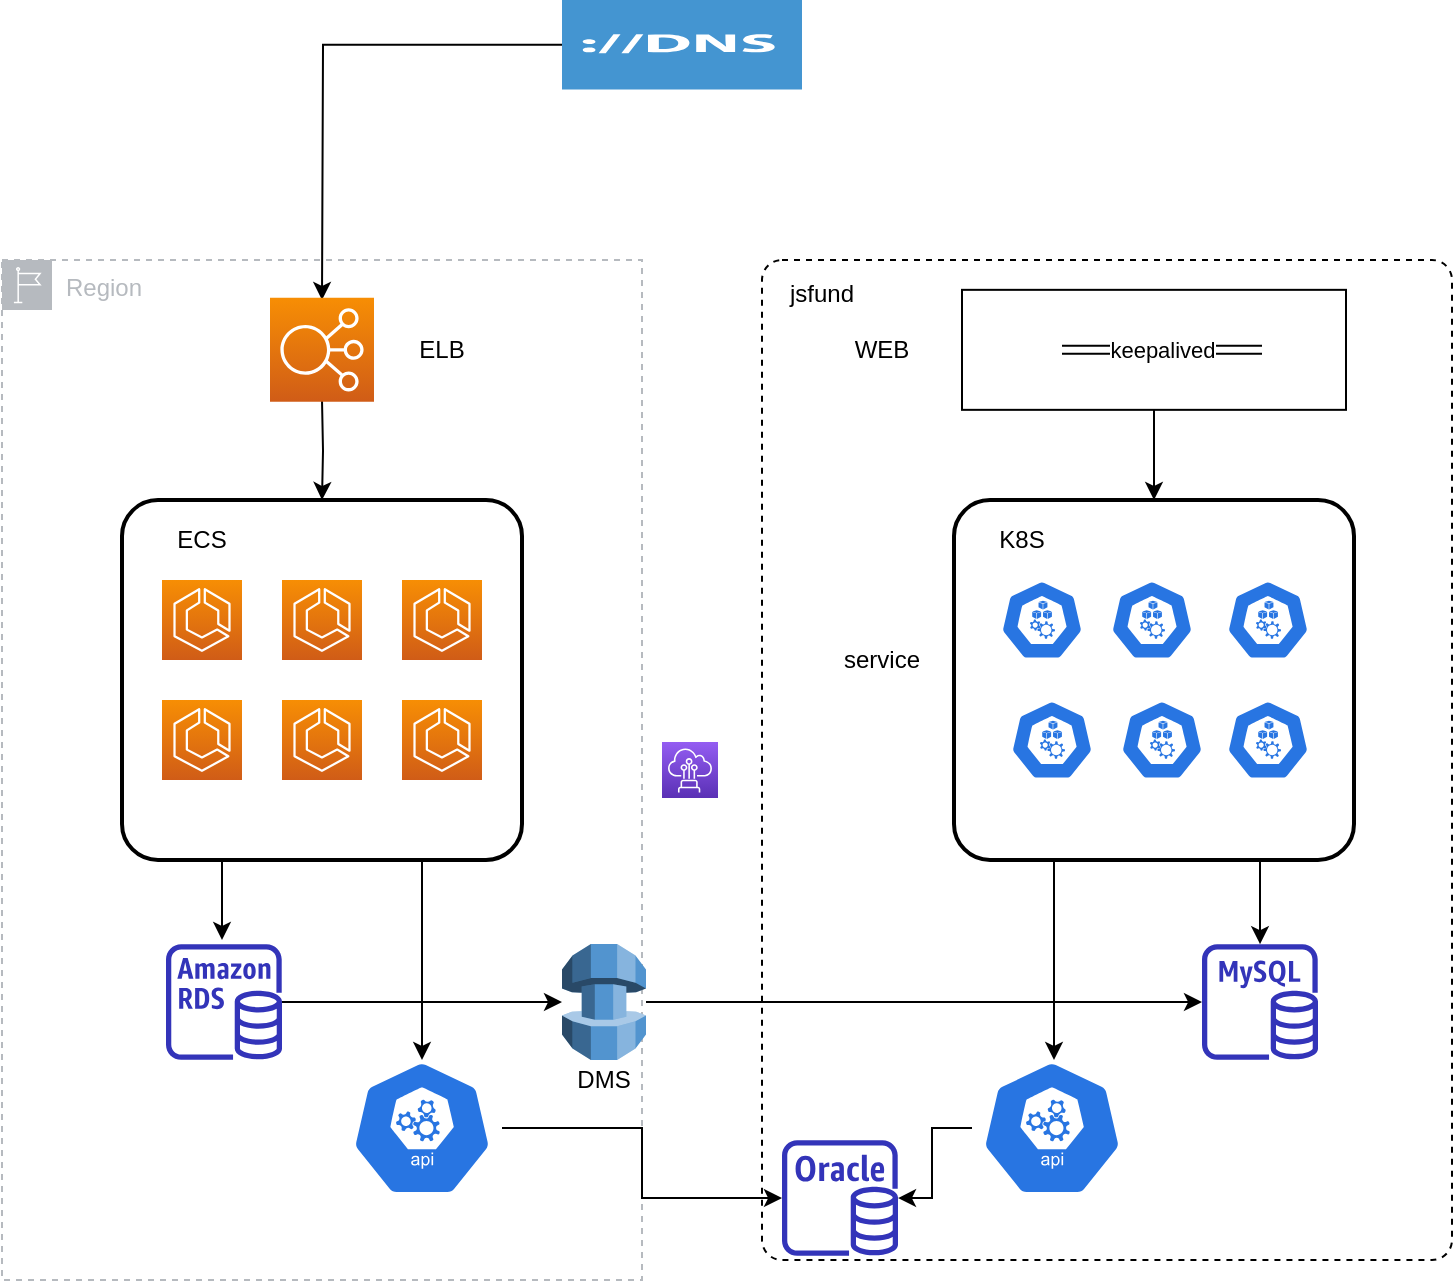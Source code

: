 <mxfile version="14.8.4" type="github">
  <diagram id="1RV4HltwWInhX89oyoip" name="Page-1">
    <mxGraphModel dx="700" dy="1612" grid="1" gridSize="10" guides="1" tooltips="1" connect="1" arrows="1" fold="1" page="1" pageScale="1" pageWidth="827" pageHeight="1169" math="0" shadow="0">
      <root>
        <mxCell id="0" />
        <mxCell id="1" parent="0" />
        <mxCell id="BmYtlWAo4eRuUHjMGVf8-31" value="" style="html=1;align=center;verticalAlign=top;rounded=1;absoluteArcSize=1;arcSize=20;dashed=1;" vertex="1" parent="1">
          <mxGeometry x="500" y="40" width="345" height="500" as="geometry" />
        </mxCell>
        <mxCell id="BmYtlWAo4eRuUHjMGVf8-68" style="edgeStyle=orthogonalEdgeStyle;rounded=0;orthogonalLoop=1;jettySize=auto;html=1;exitX=0.5;exitY=1;exitDx=0;exitDy=0;entryX=0.5;entryY=0;entryDx=0;entryDy=0;" edge="1" parent="1" source="BmYtlWAo4eRuUHjMGVf8-36" target="BmYtlWAo4eRuUHjMGVf8-39">
          <mxGeometry relative="1" as="geometry" />
        </mxCell>
        <mxCell id="BmYtlWAo4eRuUHjMGVf8-36" value="" style="rounded=0;whiteSpace=wrap;html=1;" vertex="1" parent="1">
          <mxGeometry x="600" y="54.92" width="192" height="60" as="geometry" />
        </mxCell>
        <mxCell id="BmYtlWAo4eRuUHjMGVf8-1" value="Region" style="outlineConnect=0;gradientColor=none;html=1;whiteSpace=wrap;fontSize=12;fontStyle=0;shape=mxgraph.aws4.group;grIcon=mxgraph.aws4.group_region;strokeColor=#B6BABF;fillColor=none;verticalAlign=top;align=left;spacingLeft=30;fontColor=#B6BABF;dashed=1;" vertex="1" parent="1">
          <mxGeometry x="120" y="40" width="320" height="510" as="geometry" />
        </mxCell>
        <mxCell id="BmYtlWAo4eRuUHjMGVf8-11" style="edgeStyle=orthogonalEdgeStyle;rounded=0;orthogonalLoop=1;jettySize=auto;html=1;entryX=0.5;entryY=0;entryDx=0;entryDy=0;" edge="1" parent="1" target="BmYtlWAo4eRuUHjMGVf8-4">
          <mxGeometry relative="1" as="geometry">
            <mxPoint x="280" y="109.84" as="sourcePoint" />
          </mxGeometry>
        </mxCell>
        <mxCell id="BmYtlWAo4eRuUHjMGVf8-3" value="" style="points=[[0,0,0],[0.25,0,0],[0.5,0,0],[0.75,0,0],[1,0,0],[0,1,0],[0.25,1,0],[0.5,1,0],[0.75,1,0],[1,1,0],[0,0.25,0],[0,0.5,0],[0,0.75,0],[1,0.25,0],[1,0.5,0],[1,0.75,0]];outlineConnect=0;fontColor=#232F3E;gradientColor=#F78E04;gradientDirection=north;fillColor=#D05C17;strokeColor=#ffffff;dashed=0;verticalLabelPosition=bottom;verticalAlign=top;align=center;html=1;fontSize=12;fontStyle=0;aspect=fixed;shape=mxgraph.aws4.resourceIcon;resIcon=mxgraph.aws4.ecs;" vertex="1" parent="1">
          <mxGeometry x="200" y="200" width="40" height="40" as="geometry" />
        </mxCell>
        <mxCell id="BmYtlWAo4eRuUHjMGVf8-14" style="edgeStyle=orthogonalEdgeStyle;rounded=0;orthogonalLoop=1;jettySize=auto;html=1;exitX=0.25;exitY=1;exitDx=0;exitDy=0;entryX=0.5;entryY=0;entryDx=0;entryDy=0;" edge="1" parent="1" source="BmYtlWAo4eRuUHjMGVf8-4">
          <mxGeometry relative="1" as="geometry">
            <mxPoint x="230" y="380" as="targetPoint" />
          </mxGeometry>
        </mxCell>
        <mxCell id="BmYtlWAo4eRuUHjMGVf8-19" style="edgeStyle=orthogonalEdgeStyle;rounded=0;orthogonalLoop=1;jettySize=auto;html=1;exitX=0.75;exitY=1;exitDx=0;exitDy=0;entryX=0.5;entryY=0;entryDx=0;entryDy=0;entryPerimeter=0;" edge="1" parent="1" source="BmYtlWAo4eRuUHjMGVf8-4" target="BmYtlWAo4eRuUHjMGVf8-13">
          <mxGeometry relative="1" as="geometry" />
        </mxCell>
        <mxCell id="BmYtlWAo4eRuUHjMGVf8-4" value="" style="rounded=1;arcSize=10;dashed=0;fillColor=none;gradientColor=none;strokeWidth=2;" vertex="1" parent="1">
          <mxGeometry x="180" y="160" width="200" height="180" as="geometry" />
        </mxCell>
        <mxCell id="BmYtlWAo4eRuUHjMGVf8-6" value="" style="points=[[0,0,0],[0.25,0,0],[0.5,0,0],[0.75,0,0],[1,0,0],[0,1,0],[0.25,1,0],[0.5,1,0],[0.75,1,0],[1,1,0],[0,0.25,0],[0,0.5,0],[0,0.75,0],[1,0.25,0],[1,0.5,0],[1,0.75,0]];outlineConnect=0;fontColor=#232F3E;gradientColor=#F78E04;gradientDirection=north;fillColor=#D05C17;strokeColor=#ffffff;dashed=0;verticalLabelPosition=bottom;verticalAlign=top;align=center;html=1;fontSize=12;fontStyle=0;aspect=fixed;shape=mxgraph.aws4.resourceIcon;resIcon=mxgraph.aws4.ecs;" vertex="1" parent="1">
          <mxGeometry x="260" y="200" width="40" height="40" as="geometry" />
        </mxCell>
        <mxCell id="BmYtlWAo4eRuUHjMGVf8-7" value="" style="points=[[0,0,0],[0.25,0,0],[0.5,0,0],[0.75,0,0],[1,0,0],[0,1,0],[0.25,1,0],[0.5,1,0],[0.75,1,0],[1,1,0],[0,0.25,0],[0,0.5,0],[0,0.75,0],[1,0.25,0],[1,0.5,0],[1,0.75,0]];outlineConnect=0;fontColor=#232F3E;gradientColor=#F78E04;gradientDirection=north;fillColor=#D05C17;strokeColor=#ffffff;dashed=0;verticalLabelPosition=bottom;verticalAlign=top;align=center;html=1;fontSize=12;fontStyle=0;aspect=fixed;shape=mxgraph.aws4.resourceIcon;resIcon=mxgraph.aws4.ecs;" vertex="1" parent="1">
          <mxGeometry x="320" y="200" width="40" height="40" as="geometry" />
        </mxCell>
        <mxCell id="BmYtlWAo4eRuUHjMGVf8-8" value="" style="points=[[0,0,0],[0.25,0,0],[0.5,0,0],[0.75,0,0],[1,0,0],[0,1,0],[0.25,1,0],[0.5,1,0],[0.75,1,0],[1,1,0],[0,0.25,0],[0,0.5,0],[0,0.75,0],[1,0.25,0],[1,0.5,0],[1,0.75,0]];outlineConnect=0;fontColor=#232F3E;gradientColor=#F78E04;gradientDirection=north;fillColor=#D05C17;strokeColor=#ffffff;dashed=0;verticalLabelPosition=bottom;verticalAlign=top;align=center;html=1;fontSize=12;fontStyle=0;aspect=fixed;shape=mxgraph.aws4.resourceIcon;resIcon=mxgraph.aws4.ecs;" vertex="1" parent="1">
          <mxGeometry x="200" y="260" width="40" height="40" as="geometry" />
        </mxCell>
        <mxCell id="BmYtlWAo4eRuUHjMGVf8-9" value="" style="points=[[0,0,0],[0.25,0,0],[0.5,0,0],[0.75,0,0],[1,0,0],[0,1,0],[0.25,1,0],[0.5,1,0],[0.75,1,0],[1,1,0],[0,0.25,0],[0,0.5,0],[0,0.75,0],[1,0.25,0],[1,0.5,0],[1,0.75,0]];outlineConnect=0;fontColor=#232F3E;gradientColor=#F78E04;gradientDirection=north;fillColor=#D05C17;strokeColor=#ffffff;dashed=0;verticalLabelPosition=bottom;verticalAlign=top;align=center;html=1;fontSize=12;fontStyle=0;aspect=fixed;shape=mxgraph.aws4.resourceIcon;resIcon=mxgraph.aws4.ecs;" vertex="1" parent="1">
          <mxGeometry x="260" y="260" width="40" height="40" as="geometry" />
        </mxCell>
        <mxCell id="BmYtlWAo4eRuUHjMGVf8-10" value="" style="points=[[0,0,0],[0.25,0,0],[0.5,0,0],[0.75,0,0],[1,0,0],[0,1,0],[0.25,1,0],[0.5,1,0],[0.75,1,0],[1,1,0],[0,0.25,0],[0,0.5,0],[0,0.75,0],[1,0.25,0],[1,0.5,0],[1,0.75,0]];outlineConnect=0;fontColor=#232F3E;gradientColor=#F78E04;gradientDirection=north;fillColor=#D05C17;strokeColor=#ffffff;dashed=0;verticalLabelPosition=bottom;verticalAlign=top;align=center;html=1;fontSize=12;fontStyle=0;aspect=fixed;shape=mxgraph.aws4.resourceIcon;resIcon=mxgraph.aws4.ecs;" vertex="1" parent="1">
          <mxGeometry x="320" y="260" width="40" height="40" as="geometry" />
        </mxCell>
        <mxCell id="BmYtlWAo4eRuUHjMGVf8-61" style="edgeStyle=orthogonalEdgeStyle;rounded=0;orthogonalLoop=1;jettySize=auto;html=1;" edge="1" parent="1" source="BmYtlWAo4eRuUHjMGVf8-13" target="BmYtlWAo4eRuUHjMGVf8-28">
          <mxGeometry relative="1" as="geometry" />
        </mxCell>
        <mxCell id="BmYtlWAo4eRuUHjMGVf8-13" value="" style="html=1;dashed=0;whitespace=wrap;fillColor=#2875E2;strokeColor=#ffffff;points=[[0.005,0.63,0],[0.1,0.2,0],[0.9,0.2,0],[0.5,0,0],[0.995,0.63,0],[0.72,0.99,0],[0.5,1,0],[0.28,0.99,0]];shape=mxgraph.kubernetes.icon;prIcon=api" vertex="1" parent="1">
          <mxGeometry x="290" y="440" width="80" height="68" as="geometry" />
        </mxCell>
        <mxCell id="BmYtlWAo4eRuUHjMGVf8-54" style="edgeStyle=orthogonalEdgeStyle;rounded=0;orthogonalLoop=1;jettySize=auto;html=1;" edge="1" parent="1" source="BmYtlWAo4eRuUHjMGVf8-18" target="BmYtlWAo4eRuUHjMGVf8-50">
          <mxGeometry relative="1" as="geometry" />
        </mxCell>
        <mxCell id="BmYtlWAo4eRuUHjMGVf8-18" value="" style="outlineConnect=0;fontColor=#232F3E;gradientColor=none;fillColor=#3334B9;strokeColor=none;dashed=0;verticalLabelPosition=bottom;verticalAlign=top;align=center;html=1;fontSize=12;fontStyle=0;aspect=fixed;pointerEvents=1;shape=mxgraph.aws4.rds_instance;" vertex="1" parent="1">
          <mxGeometry x="202" y="382" width="58" height="58" as="geometry" />
        </mxCell>
        <mxCell id="BmYtlWAo4eRuUHjMGVf8-20" value="ELB" style="text;html=1;strokeColor=none;fillColor=none;align=center;verticalAlign=middle;whiteSpace=wrap;rounded=0;" vertex="1" parent="1">
          <mxGeometry x="320" y="74.92" width="40" height="20" as="geometry" />
        </mxCell>
        <mxCell id="BmYtlWAo4eRuUHjMGVf8-21" value="ECS" style="text;html=1;strokeColor=none;fillColor=none;align=center;verticalAlign=middle;whiteSpace=wrap;rounded=0;" vertex="1" parent="1">
          <mxGeometry x="200" y="170" width="40" height="20" as="geometry" />
        </mxCell>
        <mxCell id="BmYtlWAo4eRuUHjMGVf8-28" value="" style="outlineConnect=0;fontColor=#232F3E;gradientColor=none;fillColor=#3334B9;strokeColor=none;dashed=0;verticalLabelPosition=bottom;verticalAlign=top;align=center;html=1;fontSize=12;fontStyle=0;aspect=fixed;pointerEvents=1;shape=mxgraph.aws4.rds_oracle_instance;" vertex="1" parent="1">
          <mxGeometry x="510" y="480" width="58" height="58" as="geometry" />
        </mxCell>
        <mxCell id="BmYtlWAo4eRuUHjMGVf8-34" value="keepalived" style="edgeStyle=orthogonalEdgeStyle;rounded=0;orthogonalLoop=1;jettySize=auto;html=1;entryX=0;entryY=0.5;entryDx=0;entryDy=0;shape=link;" edge="1" parent="1" source="BmYtlWAo4eRuUHjMGVf8-32" target="BmYtlWAo4eRuUHjMGVf8-33">
          <mxGeometry relative="1" as="geometry" />
        </mxCell>
        <mxCell id="BmYtlWAo4eRuUHjMGVf8-32" value="" style="shape=image;html=1;verticalAlign=top;verticalLabelPosition=bottom;labelBackgroundColor=#ffffff;imageAspect=0;aspect=fixed;image=https://cdn4.iconfinder.com/data/icons/logos-brands-5/24/nginx-128.png" vertex="1" parent="1">
          <mxGeometry x="615" y="67.42" width="35" height="35" as="geometry" />
        </mxCell>
        <mxCell id="BmYtlWAo4eRuUHjMGVf8-33" value="" style="shape=image;html=1;verticalAlign=top;verticalLabelPosition=bottom;labelBackgroundColor=#ffffff;imageAspect=0;aspect=fixed;image=https://cdn4.iconfinder.com/data/icons/logos-brands-5/24/nginx-128.png" vertex="1" parent="1">
          <mxGeometry x="750" y="67.42" width="35" height="35" as="geometry" />
        </mxCell>
        <mxCell id="BmYtlWAo4eRuUHjMGVf8-38" value="WEB" style="text;html=1;strokeColor=none;fillColor=none;align=center;verticalAlign=middle;whiteSpace=wrap;rounded=0;" vertex="1" parent="1">
          <mxGeometry x="540" y="74.92" width="40" height="20" as="geometry" />
        </mxCell>
        <mxCell id="BmYtlWAo4eRuUHjMGVf8-55" style="edgeStyle=orthogonalEdgeStyle;rounded=0;orthogonalLoop=1;jettySize=auto;html=1;exitX=0.75;exitY=1;exitDx=0;exitDy=0;" edge="1" parent="1" source="BmYtlWAo4eRuUHjMGVf8-39" target="BmYtlWAo4eRuUHjMGVf8-49">
          <mxGeometry relative="1" as="geometry">
            <Array as="points">
              <mxPoint x="749" y="340" />
            </Array>
          </mxGeometry>
        </mxCell>
        <mxCell id="BmYtlWAo4eRuUHjMGVf8-58" style="edgeStyle=orthogonalEdgeStyle;rounded=0;orthogonalLoop=1;jettySize=auto;html=1;exitX=0.25;exitY=1;exitDx=0;exitDy=0;" edge="1" parent="1" source="BmYtlWAo4eRuUHjMGVf8-39">
          <mxGeometry relative="1" as="geometry">
            <mxPoint x="646" y="440" as="targetPoint" />
          </mxGeometry>
        </mxCell>
        <mxCell id="BmYtlWAo4eRuUHjMGVf8-39" value="" style="rounded=1;arcSize=10;dashed=0;fillColor=none;gradientColor=none;strokeWidth=2;" vertex="1" parent="1">
          <mxGeometry x="596" y="160" width="200" height="180" as="geometry" />
        </mxCell>
        <mxCell id="BmYtlWAo4eRuUHjMGVf8-40" value="K8S" style="text;html=1;strokeColor=none;fillColor=none;align=center;verticalAlign=middle;whiteSpace=wrap;rounded=0;" vertex="1" parent="1">
          <mxGeometry x="610" y="170" width="40" height="20" as="geometry" />
        </mxCell>
        <mxCell id="BmYtlWAo4eRuUHjMGVf8-41" value="" style="html=1;dashed=0;whitespace=wrap;fillColor=#2875E2;strokeColor=#ffffff;points=[[0.005,0.63,0],[0.1,0.2,0],[0.9,0.2,0],[0.5,0,0],[0.995,0.63,0],[0.72,0.99,0],[0.5,1,0],[0.28,0.99,0]];shape=mxgraph.kubernetes.icon;prIcon=node" vertex="1" parent="1">
          <mxGeometry x="615" y="200" width="50" height="40" as="geometry" />
        </mxCell>
        <mxCell id="BmYtlWAo4eRuUHjMGVf8-42" value="" style="html=1;dashed=0;whitespace=wrap;fillColor=#2875E2;strokeColor=#ffffff;points=[[0.005,0.63,0],[0.1,0.2,0],[0.9,0.2,0],[0.5,0,0],[0.995,0.63,0],[0.72,0.99,0],[0.5,1,0],[0.28,0.99,0]];shape=mxgraph.kubernetes.icon;prIcon=node" vertex="1" parent="1">
          <mxGeometry x="670" y="200" width="50" height="40" as="geometry" />
        </mxCell>
        <mxCell id="BmYtlWAo4eRuUHjMGVf8-43" value="" style="html=1;dashed=0;whitespace=wrap;fillColor=#2875E2;strokeColor=#ffffff;points=[[0.005,0.63,0],[0.1,0.2,0],[0.9,0.2,0],[0.5,0,0],[0.995,0.63,0],[0.72,0.99,0],[0.5,1,0],[0.28,0.99,0]];shape=mxgraph.kubernetes.icon;prIcon=node" vertex="1" parent="1">
          <mxGeometry x="728" y="200" width="50" height="40" as="geometry" />
        </mxCell>
        <mxCell id="BmYtlWAo4eRuUHjMGVf8-44" value="" style="html=1;dashed=0;whitespace=wrap;fillColor=#2875E2;strokeColor=#ffffff;points=[[0.005,0.63,0],[0.1,0.2,0],[0.9,0.2,0],[0.5,0,0],[0.995,0.63,0],[0.72,0.99,0],[0.5,1,0],[0.28,0.99,0]];shape=mxgraph.kubernetes.icon;prIcon=node" vertex="1" parent="1">
          <mxGeometry x="620" y="260" width="50" height="40" as="geometry" />
        </mxCell>
        <mxCell id="BmYtlWAo4eRuUHjMGVf8-45" value="" style="html=1;dashed=0;whitespace=wrap;fillColor=#2875E2;strokeColor=#ffffff;points=[[0.005,0.63,0],[0.1,0.2,0],[0.9,0.2,0],[0.5,0,0],[0.995,0.63,0],[0.72,0.99,0],[0.5,1,0],[0.28,0.99,0]];shape=mxgraph.kubernetes.icon;prIcon=node" vertex="1" parent="1">
          <mxGeometry x="675" y="260" width="50" height="40" as="geometry" />
        </mxCell>
        <mxCell id="BmYtlWAo4eRuUHjMGVf8-46" value="" style="html=1;dashed=0;whitespace=wrap;fillColor=#2875E2;strokeColor=#ffffff;points=[[0.005,0.63,0],[0.1,0.2,0],[0.9,0.2,0],[0.5,0,0],[0.995,0.63,0],[0.72,0.99,0],[0.5,1,0],[0.28,0.99,0]];shape=mxgraph.kubernetes.icon;prIcon=node" vertex="1" parent="1">
          <mxGeometry x="728" y="260" width="50" height="40" as="geometry" />
        </mxCell>
        <mxCell id="BmYtlWAo4eRuUHjMGVf8-48" value="service" style="text;html=1;strokeColor=none;fillColor=none;align=center;verticalAlign=middle;whiteSpace=wrap;rounded=0;" vertex="1" parent="1">
          <mxGeometry x="540" y="230" width="40" height="20" as="geometry" />
        </mxCell>
        <mxCell id="BmYtlWAo4eRuUHjMGVf8-49" value="" style="outlineConnect=0;fontColor=#232F3E;gradientColor=none;fillColor=#3334B9;strokeColor=none;dashed=0;verticalLabelPosition=bottom;verticalAlign=top;align=center;html=1;fontSize=12;fontStyle=0;aspect=fixed;pointerEvents=1;shape=mxgraph.aws4.rds_mysql_instance;" vertex="1" parent="1">
          <mxGeometry x="720" y="382" width="58" height="58" as="geometry" />
        </mxCell>
        <mxCell id="BmYtlWAo4eRuUHjMGVf8-53" style="edgeStyle=orthogonalEdgeStyle;rounded=0;orthogonalLoop=1;jettySize=auto;html=1;" edge="1" parent="1" source="BmYtlWAo4eRuUHjMGVf8-50" target="BmYtlWAo4eRuUHjMGVf8-49">
          <mxGeometry relative="1" as="geometry" />
        </mxCell>
        <mxCell id="BmYtlWAo4eRuUHjMGVf8-50" value="" style="outlineConnect=0;dashed=0;verticalLabelPosition=bottom;verticalAlign=top;align=center;html=1;shape=mxgraph.aws3.database_migration_service;fillColor=#5294CF;gradientColor=none;" vertex="1" parent="1">
          <mxGeometry x="400" y="382" width="42" height="58" as="geometry" />
        </mxCell>
        <mxCell id="BmYtlWAo4eRuUHjMGVf8-59" style="edgeStyle=orthogonalEdgeStyle;rounded=0;orthogonalLoop=1;jettySize=auto;html=1;" edge="1" parent="1" source="BmYtlWAo4eRuUHjMGVf8-56" target="BmYtlWAo4eRuUHjMGVf8-28">
          <mxGeometry relative="1" as="geometry" />
        </mxCell>
        <mxCell id="BmYtlWAo4eRuUHjMGVf8-56" value="" style="html=1;dashed=0;whitespace=wrap;fillColor=#2875E2;strokeColor=#ffffff;points=[[0.005,0.63,0],[0.1,0.2,0],[0.9,0.2,0],[0.5,0,0],[0.995,0.63,0],[0.72,0.99,0],[0.5,1,0],[0.28,0.99,0]];shape=mxgraph.kubernetes.icon;prIcon=api" vertex="1" parent="1">
          <mxGeometry x="605" y="440" width="80" height="68" as="geometry" />
        </mxCell>
        <mxCell id="BmYtlWAo4eRuUHjMGVf8-63" value="" style="points=[[0,0,0],[0.25,0,0],[0.5,0,0],[0.75,0,0],[1,0,0],[0,1,0],[0.25,1,0],[0.5,1,0],[0.75,1,0],[1,1,0],[0,0.25,0],[0,0.5,0],[0,0.75,0],[1,0.25,0],[1,0.5,0],[1,0.75,0]];outlineConnect=0;fontColor=#232F3E;gradientColor=#945DF2;gradientDirection=north;fillColor=#5A30B5;strokeColor=#ffffff;dashed=0;verticalLabelPosition=bottom;verticalAlign=top;align=center;html=1;fontSize=12;fontStyle=0;aspect=fixed;shape=mxgraph.aws4.resourceIcon;resIcon=mxgraph.aws4.direct_connect;" vertex="1" parent="1">
          <mxGeometry x="450" y="281" width="28" height="28" as="geometry" />
        </mxCell>
        <mxCell id="BmYtlWAo4eRuUHjMGVf8-65" style="edgeStyle=orthogonalEdgeStyle;rounded=0;orthogonalLoop=1;jettySize=auto;html=1;" edge="1" parent="1" source="BmYtlWAo4eRuUHjMGVf8-64">
          <mxGeometry relative="1" as="geometry">
            <mxPoint x="280" y="60" as="targetPoint" />
          </mxGeometry>
        </mxCell>
        <mxCell id="BmYtlWAo4eRuUHjMGVf8-64" value="" style="shadow=0;dashed=0;html=1;strokeColor=none;fillColor=#4495D1;labelPosition=center;verticalLabelPosition=bottom;verticalAlign=top;align=center;outlineConnect=0;shape=mxgraph.veeam.dns;" vertex="1" parent="1">
          <mxGeometry x="400" y="-90" width="120" height="44.8" as="geometry" />
        </mxCell>
        <mxCell id="BmYtlWAo4eRuUHjMGVf8-67" value="DMS" style="text;html=1;strokeColor=none;fillColor=none;align=center;verticalAlign=middle;whiteSpace=wrap;rounded=0;" vertex="1" parent="1">
          <mxGeometry x="401" y="440" width="40" height="20" as="geometry" />
        </mxCell>
        <mxCell id="BmYtlWAo4eRuUHjMGVf8-70" value="jsfund" style="text;html=1;strokeColor=none;fillColor=none;align=center;verticalAlign=middle;whiteSpace=wrap;rounded=0;" vertex="1" parent="1">
          <mxGeometry x="510" y="47.42" width="40" height="20" as="geometry" />
        </mxCell>
        <mxCell id="BmYtlWAo4eRuUHjMGVf8-72" value="" style="points=[[0,0,0],[0.25,0,0],[0.5,0,0],[0.75,0,0],[1,0,0],[0,1,0],[0.25,1,0],[0.5,1,0],[0.75,1,0],[1,1,0],[0,0.25,0],[0,0.5,0],[0,0.75,0],[1,0.25,0],[1,0.5,0],[1,0.75,0]];outlineConnect=0;fontColor=#232F3E;gradientColor=#F78E04;gradientDirection=north;fillColor=#D05C17;strokeColor=#ffffff;dashed=0;verticalLabelPosition=bottom;verticalAlign=top;align=center;html=1;fontSize=12;fontStyle=0;aspect=fixed;shape=mxgraph.aws4.resourceIcon;resIcon=mxgraph.aws4.elastic_load_balancing;" vertex="1" parent="1">
          <mxGeometry x="254" y="58.92" width="52" height="52" as="geometry" />
        </mxCell>
      </root>
    </mxGraphModel>
  </diagram>
</mxfile>
